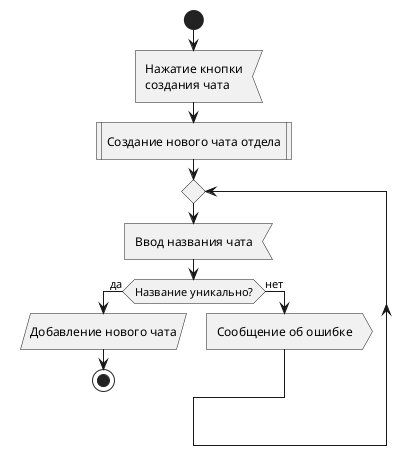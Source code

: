 @startuml
'https://plantuml.com/activity-diagram-beta
start
    :Нажатие кнопки\nсоздания чата<
    :Создание нового чата отдела|
        repeat
            :Ввод названия чата<
            if(Название уникально?)is (да) then
                :Добавление нового чата/
                stop
            else(нет)
            :Сообщение об ошибке>
@enduml

